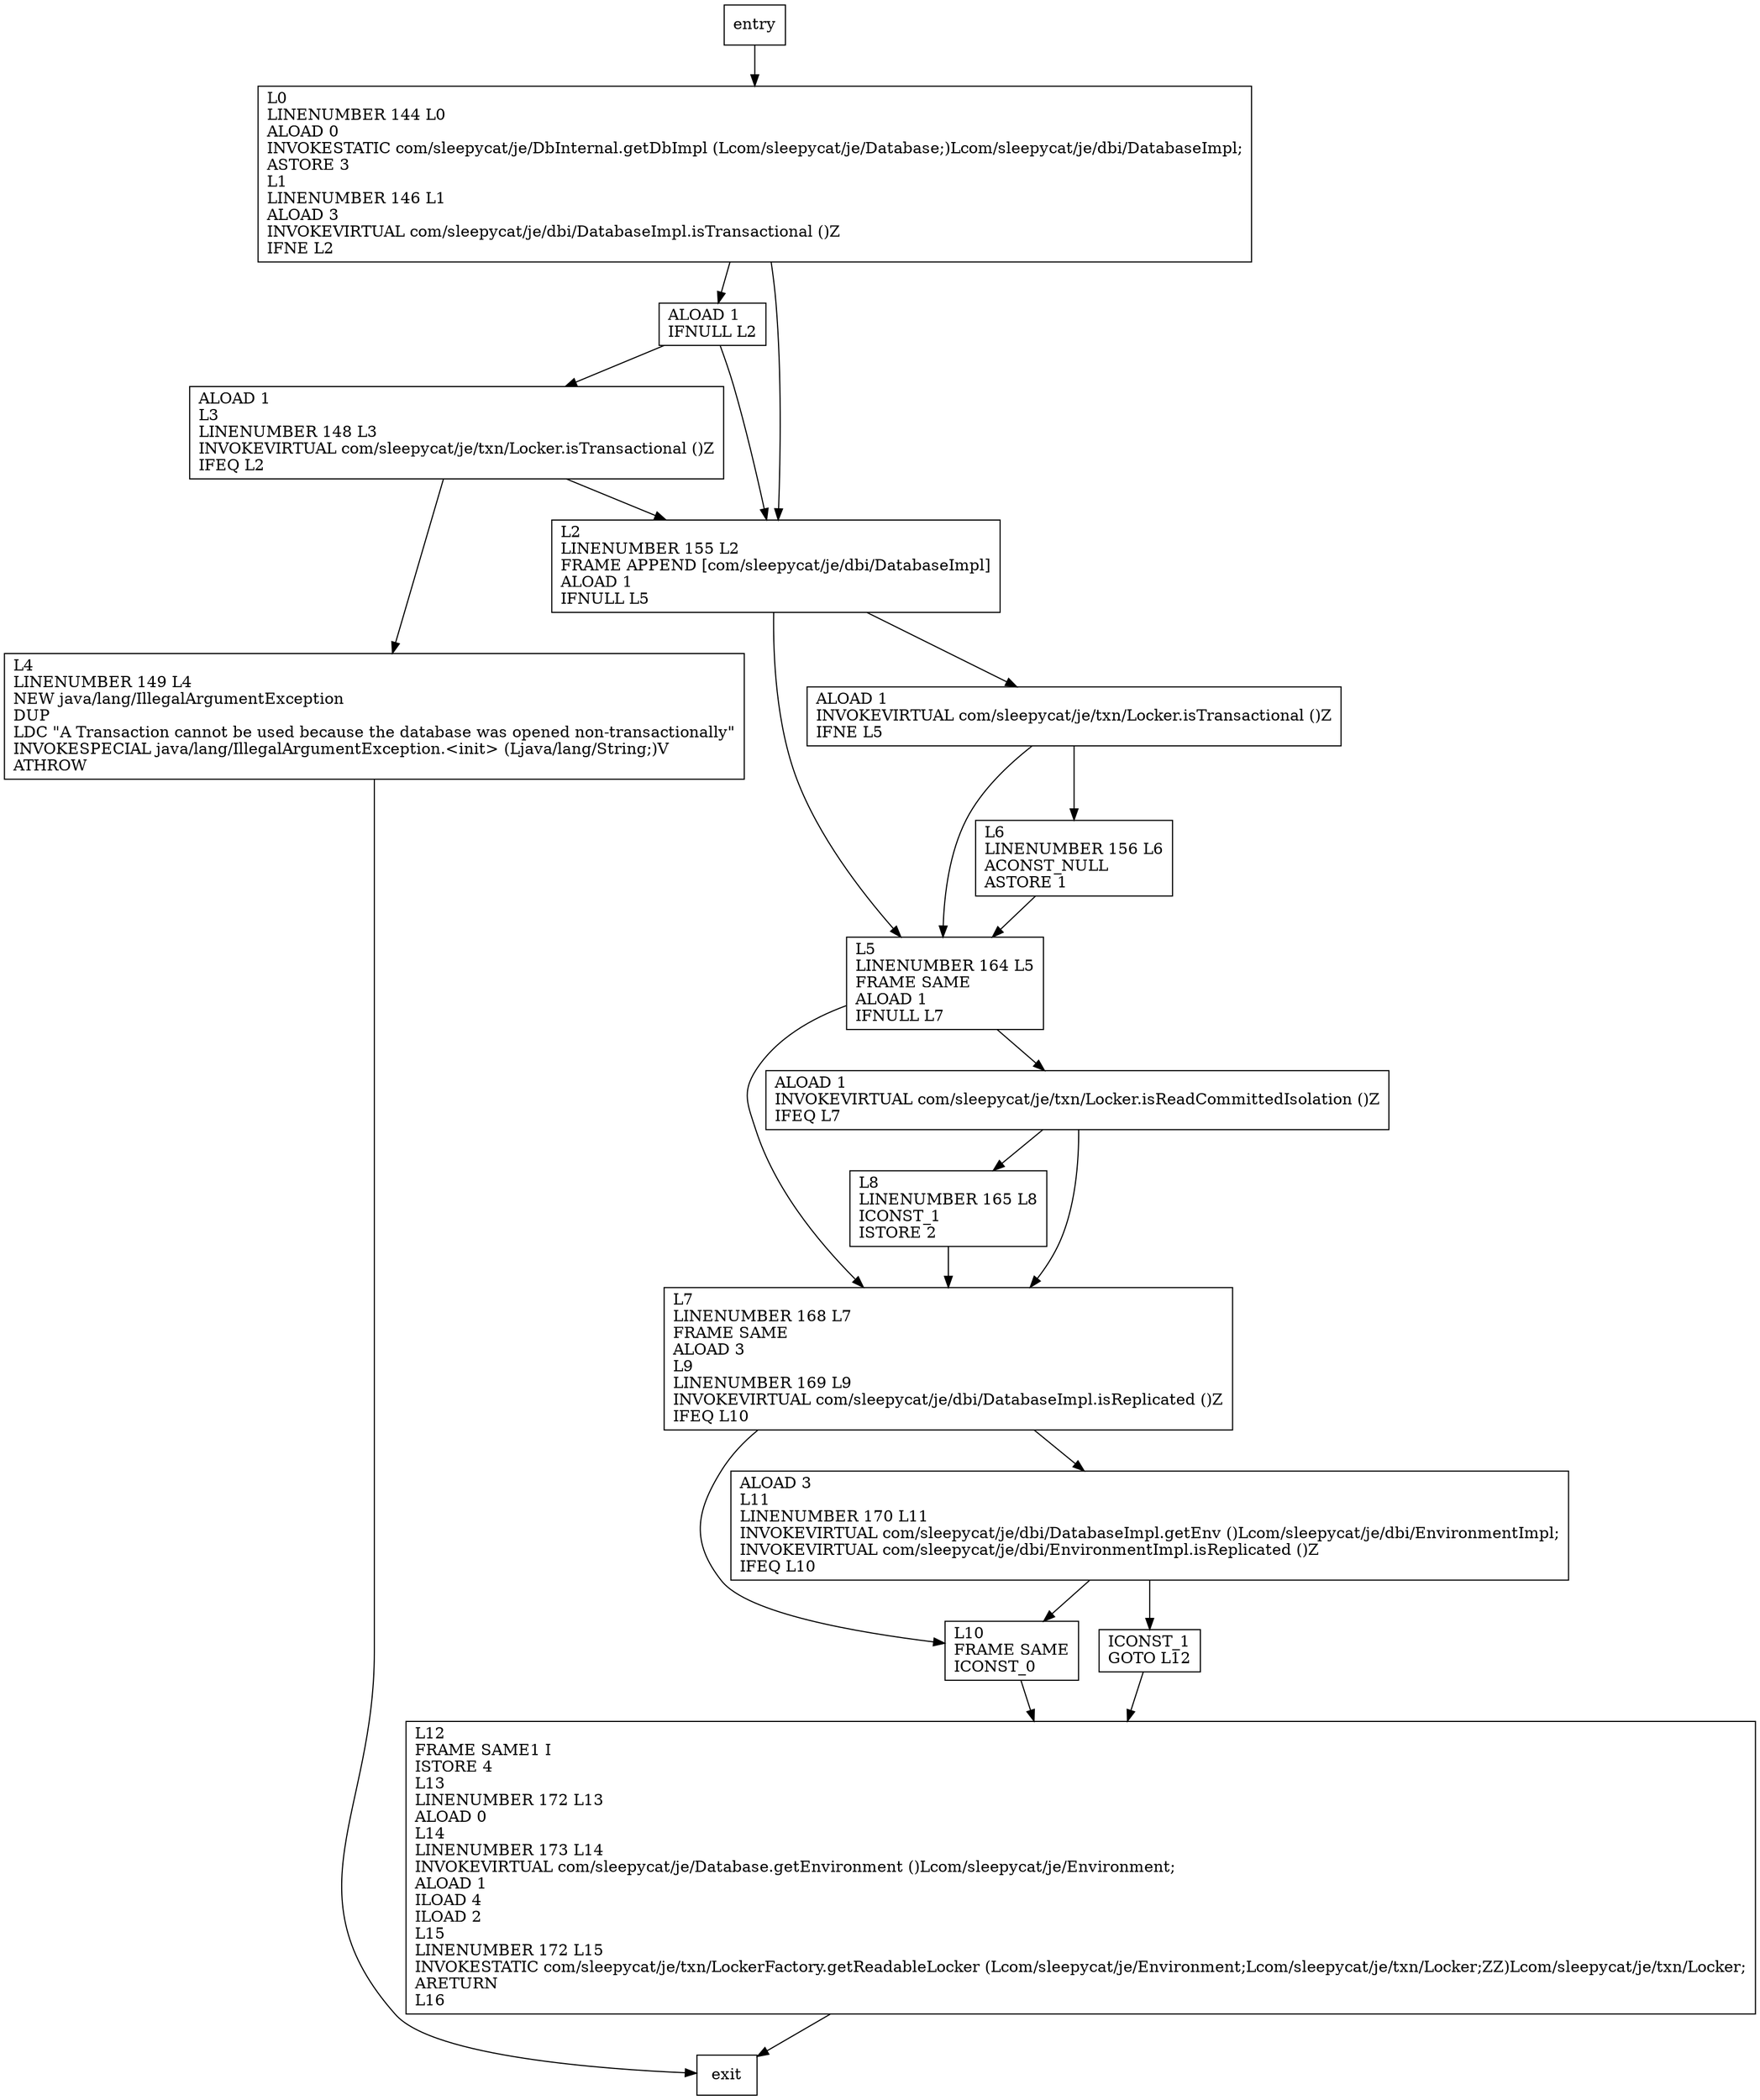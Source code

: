 digraph getReadableLocker {
node [shape=record];
1678709153 [label="ALOAD 1\lIFNULL L2\l"];
1064154107 [label="ALOAD 1\lINVOKEVIRTUAL com/sleepycat/je/txn/Locker.isTransactional ()Z\lIFNE L5\l"];
1756207614 [label="L8\lLINENUMBER 165 L8\lICONST_1\lISTORE 2\l"];
973936431 [label="ALOAD 1\lINVOKEVIRTUAL com/sleepycat/je/txn/Locker.isReadCommittedIsolation ()Z\lIFEQ L7\l"];
1544614339 [label="L2\lLINENUMBER 155 L2\lFRAME APPEND [com/sleepycat/je/dbi/DatabaseImpl]\lALOAD 1\lIFNULL L5\l"];
2015301874 [label="ALOAD 3\lL11\lLINENUMBER 170 L11\lINVOKEVIRTUAL com/sleepycat/je/dbi/DatabaseImpl.getEnv ()Lcom/sleepycat/je/dbi/EnvironmentImpl;\lINVOKEVIRTUAL com/sleepycat/je/dbi/EnvironmentImpl.isReplicated ()Z\lIFEQ L10\l"];
415565467 [label="L7\lLINENUMBER 168 L7\lFRAME SAME\lALOAD 3\lL9\lLINENUMBER 169 L9\lINVOKEVIRTUAL com/sleepycat/je/dbi/DatabaseImpl.isReplicated ()Z\lIFEQ L10\l"];
712627377 [label="ICONST_1\lGOTO L12\l"];
1688782916 [label="L5\lLINENUMBER 164 L5\lFRAME SAME\lALOAD 1\lIFNULL L7\l"];
2059592603 [label="ALOAD 1\lL3\lLINENUMBER 148 L3\lINVOKEVIRTUAL com/sleepycat/je/txn/Locker.isTransactional ()Z\lIFEQ L2\l"];
788905599 [label="L0\lLINENUMBER 144 L0\lALOAD 0\lINVOKESTATIC com/sleepycat/je/DbInternal.getDbImpl (Lcom/sleepycat/je/Database;)Lcom/sleepycat/je/dbi/DatabaseImpl;\lASTORE 3\lL1\lLINENUMBER 146 L1\lALOAD 3\lINVOKEVIRTUAL com/sleepycat/je/dbi/DatabaseImpl.isTransactional ()Z\lIFNE L2\l"];
2016828666 [label="L4\lLINENUMBER 149 L4\lNEW java/lang/IllegalArgumentException\lDUP\lLDC \"A Transaction cannot be used because the database was opened non-transactionally\"\lINVOKESPECIAL java/lang/IllegalArgumentException.\<init\> (Ljava/lang/String;)V\lATHROW\l"];
1390301622 [label="L6\lLINENUMBER 156 L6\lACONST_NULL\lASTORE 1\l"];
1214133948 [label="L10\lFRAME SAME\lICONST_0\l"];
782228073 [label="L12\lFRAME SAME1 I\lISTORE 4\lL13\lLINENUMBER 172 L13\lALOAD 0\lL14\lLINENUMBER 173 L14\lINVOKEVIRTUAL com/sleepycat/je/Database.getEnvironment ()Lcom/sleepycat/je/Environment;\lALOAD 1\lILOAD 4\lILOAD 2\lL15\lLINENUMBER 172 L15\lINVOKESTATIC com/sleepycat/je/txn/LockerFactory.getReadableLocker (Lcom/sleepycat/je/Environment;Lcom/sleepycat/je/txn/Locker;ZZ)Lcom/sleepycat/je/txn/Locker;\lARETURN\lL16\l"];
entry;
exit;
1678709153 -> 2059592603;
1678709153 -> 1544614339;
1064154107 -> 1688782916;
1064154107 -> 1390301622;
1756207614 -> 415565467;
973936431 -> 415565467;
973936431 -> 1756207614;
1544614339 -> 1064154107;
1544614339 -> 1688782916;
2015301874 -> 712627377;
2015301874 -> 1214133948;
entry -> 788905599;
415565467 -> 2015301874;
415565467 -> 1214133948;
712627377 -> 782228073;
1688782916 -> 415565467;
1688782916 -> 973936431;
2059592603 -> 2016828666;
2059592603 -> 1544614339;
788905599 -> 1678709153;
788905599 -> 1544614339;
2016828666 -> exit;
1390301622 -> 1688782916;
1214133948 -> 782228073;
782228073 -> exit;
}
